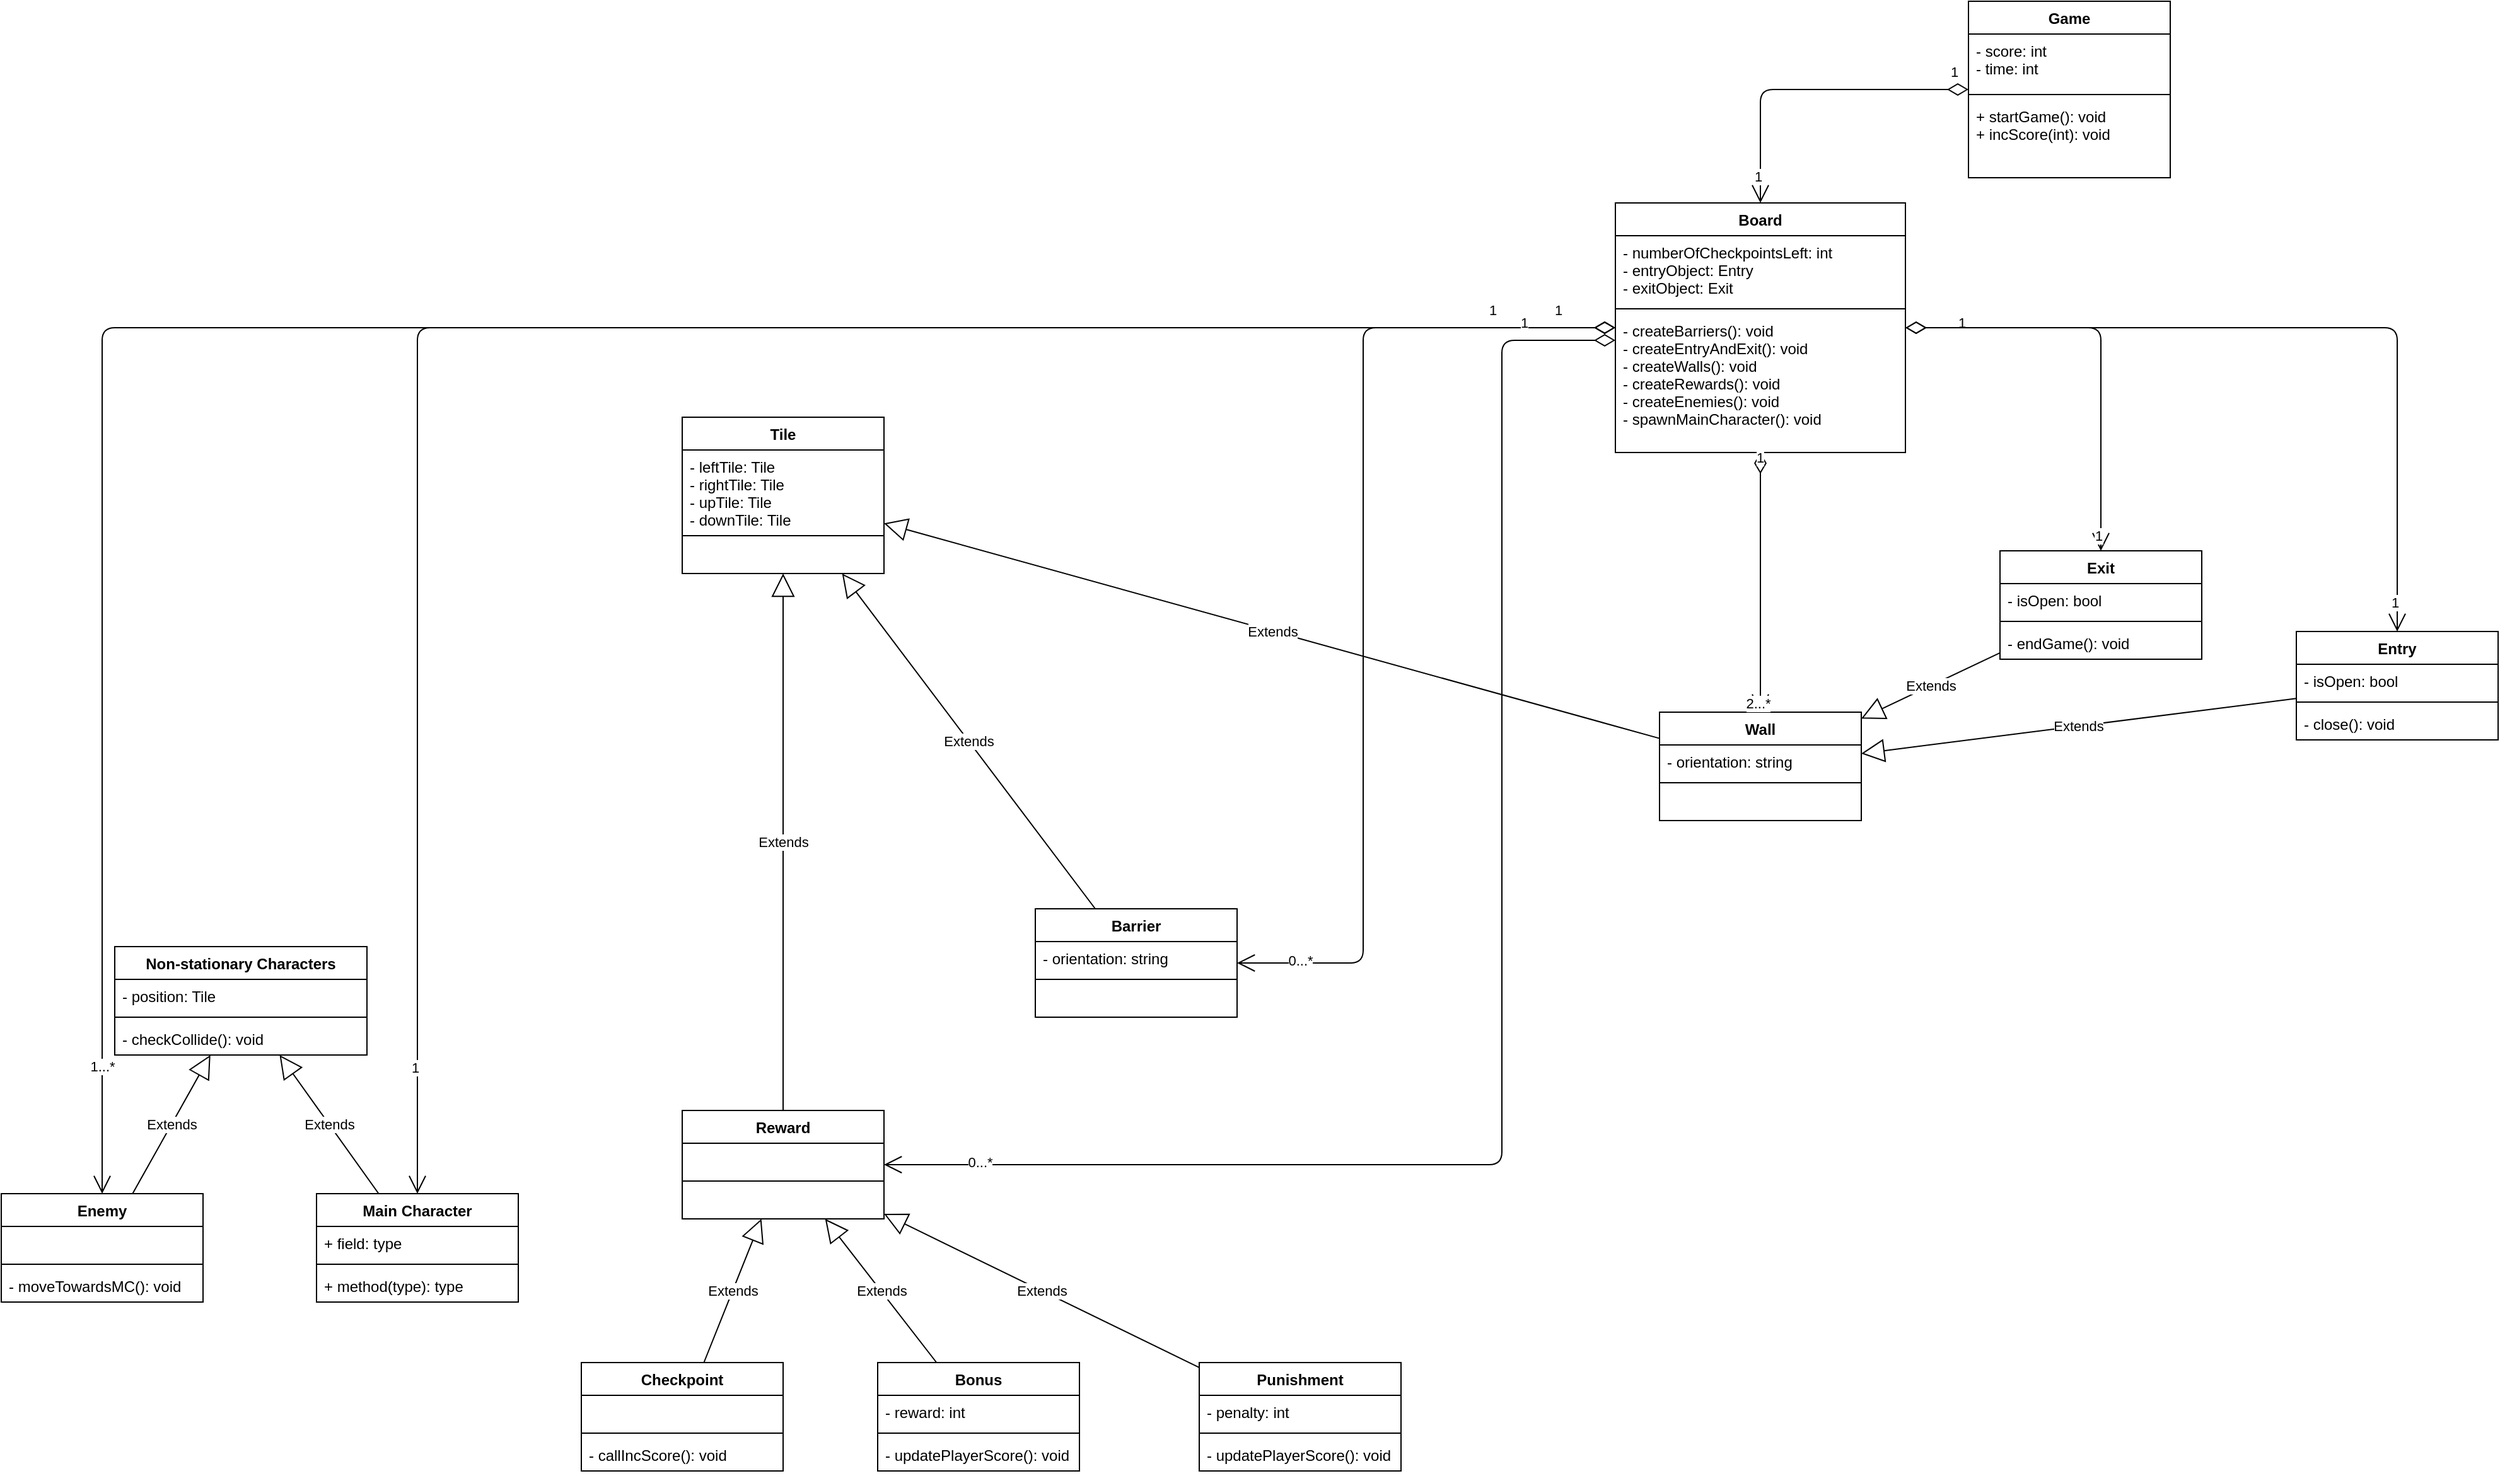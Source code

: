 <mxfile version="14.4.2" type="device"><diagram id="qZMAdkpkhDPSsJjyI_fd" name="Page-1"><mxGraphModel dx="3373" dy="2008" grid="1" gridSize="10" guides="1" tooltips="1" connect="1" arrows="1" fold="1" page="1" pageScale="1" pageWidth="850" pageHeight="1100" math="0" shadow="0"><root><mxCell id="0"/><mxCell id="1" parent="0"/><mxCell id="kXLMldslraHWxzNUJLnR-3" value="Board" style="swimlane;fontStyle=1;align=center;verticalAlign=top;childLayout=stackLayout;horizontal=1;startSize=26;horizontalStack=0;resizeParent=1;resizeParentMax=0;resizeLast=0;collapsible=1;marginBottom=0;" parent="1" vertex="1"><mxGeometry x="120" y="60" width="230" height="198" as="geometry"><mxRectangle x="30" y="280" width="70" height="26" as="alternateBounds"/></mxGeometry></mxCell><mxCell id="kXLMldslraHWxzNUJLnR-4" value="- numberOfCheckpointsLeft: int&#10;- entryObject: Entry&#10;- exitObject: Exit" style="text;strokeColor=none;fillColor=none;align=left;verticalAlign=top;spacingLeft=4;spacingRight=4;overflow=hidden;rotatable=0;points=[[0,0.5],[1,0.5]];portConstraint=eastwest;" parent="kXLMldslraHWxzNUJLnR-3" vertex="1"><mxGeometry y="26" width="230" height="54" as="geometry"/></mxCell><mxCell id="kXLMldslraHWxzNUJLnR-5" value="" style="line;strokeWidth=1;fillColor=none;align=left;verticalAlign=middle;spacingTop=-1;spacingLeft=3;spacingRight=3;rotatable=0;labelPosition=right;points=[];portConstraint=eastwest;" parent="kXLMldslraHWxzNUJLnR-3" vertex="1"><mxGeometry y="80" width="230" height="8" as="geometry"/></mxCell><mxCell id="kXLMldslraHWxzNUJLnR-6" value="- createBarriers(): void&#10;- createEntryAndExit(): void&#10;- createWalls(): void&#10;- createRewards(): void&#10;- createEnemies(): void&#10;- spawnMainCharacter(): void&#10;" style="text;strokeColor=none;fillColor=none;align=left;verticalAlign=top;spacingLeft=4;spacingRight=4;overflow=hidden;rotatable=0;points=[[0,0.5],[1,0.5]];portConstraint=eastwest;" parent="kXLMldslraHWxzNUJLnR-3" vertex="1"><mxGeometry y="88" width="230" height="110" as="geometry"/></mxCell><mxCell id="kXLMldslraHWxzNUJLnR-7" value="Game" style="swimlane;fontStyle=1;align=center;verticalAlign=top;childLayout=stackLayout;horizontal=1;startSize=26;horizontalStack=0;resizeParent=1;resizeParentMax=0;resizeLast=0;collapsible=1;marginBottom=0;" parent="1" vertex="1"><mxGeometry x="400" y="-100" width="160" height="140" as="geometry"/></mxCell><mxCell id="kXLMldslraHWxzNUJLnR-8" value="- score: int&#10;- time: int" style="text;strokeColor=none;fillColor=none;align=left;verticalAlign=top;spacingLeft=4;spacingRight=4;overflow=hidden;rotatable=0;points=[[0,0.5],[1,0.5]];portConstraint=eastwest;" parent="kXLMldslraHWxzNUJLnR-7" vertex="1"><mxGeometry y="26" width="160" height="44" as="geometry"/></mxCell><mxCell id="kXLMldslraHWxzNUJLnR-9" value="" style="line;strokeWidth=1;fillColor=none;align=left;verticalAlign=middle;spacingTop=-1;spacingLeft=3;spacingRight=3;rotatable=0;labelPosition=right;points=[];portConstraint=eastwest;" parent="kXLMldslraHWxzNUJLnR-7" vertex="1"><mxGeometry y="70" width="160" height="8" as="geometry"/></mxCell><mxCell id="kXLMldslraHWxzNUJLnR-10" value="+ startGame(): void&#10;+ incScore(int): void" style="text;strokeColor=none;fillColor=none;align=left;verticalAlign=top;spacingLeft=4;spacingRight=4;overflow=hidden;rotatable=0;points=[[0,0.5],[1,0.5]];portConstraint=eastwest;" parent="kXLMldslraHWxzNUJLnR-7" vertex="1"><mxGeometry y="78" width="160" height="62" as="geometry"/></mxCell><mxCell id="kXLMldslraHWxzNUJLnR-11" value="1" style="endArrow=open;html=1;endSize=12;startArrow=diamondThin;startSize=14;startFill=0;edgeStyle=orthogonalEdgeStyle;align=left;verticalAlign=bottom;" parent="1" source="kXLMldslraHWxzNUJLnR-7" target="kXLMldslraHWxzNUJLnR-3" edge="1"><mxGeometry x="-0.875" y="-5" relative="1" as="geometry"><mxPoint x="400" y="250" as="sourcePoint"/><mxPoint x="560" y="250" as="targetPoint"/><mxPoint as="offset"/></mxGeometry></mxCell><mxCell id="kXLMldslraHWxzNUJLnR-42" value="1" style="edgeLabel;html=1;align=center;verticalAlign=middle;resizable=0;points=[];" parent="kXLMldslraHWxzNUJLnR-11" vertex="1" connectable="0"><mxGeometry x="0.837" y="-2" relative="1" as="geometry"><mxPoint as="offset"/></mxGeometry></mxCell><mxCell id="kXLMldslraHWxzNUJLnR-12" value="Tile" style="swimlane;fontStyle=1;align=center;verticalAlign=top;childLayout=stackLayout;horizontal=1;startSize=26;horizontalStack=0;resizeParent=1;resizeParentMax=0;resizeLast=0;collapsible=1;marginBottom=0;" parent="1" vertex="1"><mxGeometry x="-620" y="230" width="160" height="124" as="geometry"/></mxCell><mxCell id="kXLMldslraHWxzNUJLnR-13" value="- leftTile: Tile&#10;- rightTile: Tile&#10;- upTile: Tile&#10;- downTile: Tile" style="text;strokeColor=none;fillColor=none;align=left;verticalAlign=top;spacingLeft=4;spacingRight=4;overflow=hidden;rotatable=0;points=[[0,0.5],[1,0.5]];portConstraint=eastwest;" parent="kXLMldslraHWxzNUJLnR-12" vertex="1"><mxGeometry y="26" width="160" height="64" as="geometry"/></mxCell><mxCell id="kXLMldslraHWxzNUJLnR-14" value="" style="line;strokeWidth=1;fillColor=none;align=left;verticalAlign=middle;spacingTop=-1;spacingLeft=3;spacingRight=3;rotatable=0;labelPosition=right;points=[];portConstraint=eastwest;" parent="kXLMldslraHWxzNUJLnR-12" vertex="1"><mxGeometry y="90" width="160" height="8" as="geometry"/></mxCell><mxCell id="kXLMldslraHWxzNUJLnR-15" value=" " style="text;strokeColor=none;fillColor=none;align=left;verticalAlign=top;spacingLeft=4;spacingRight=4;overflow=hidden;rotatable=0;points=[[0,0.5],[1,0.5]];portConstraint=eastwest;" parent="kXLMldslraHWxzNUJLnR-12" vertex="1"><mxGeometry y="98" width="160" height="26" as="geometry"/></mxCell><mxCell id="kXLMldslraHWxzNUJLnR-16" value="Barrier" style="swimlane;fontStyle=1;align=center;verticalAlign=top;childLayout=stackLayout;horizontal=1;startSize=26;horizontalStack=0;resizeParent=1;resizeParentMax=0;resizeLast=0;collapsible=1;marginBottom=0;" parent="1" vertex="1"><mxGeometry x="-340" y="620" width="160" height="86" as="geometry"/></mxCell><mxCell id="kXLMldslraHWxzNUJLnR-17" value="- orientation: string" style="text;strokeColor=none;fillColor=none;align=left;verticalAlign=top;spacingLeft=4;spacingRight=4;overflow=hidden;rotatable=0;points=[[0,0.5],[1,0.5]];portConstraint=eastwest;" parent="kXLMldslraHWxzNUJLnR-16" vertex="1"><mxGeometry y="26" width="160" height="26" as="geometry"/></mxCell><mxCell id="kXLMldslraHWxzNUJLnR-18" value="" style="line;strokeWidth=1;fillColor=none;align=left;verticalAlign=middle;spacingTop=-1;spacingLeft=3;spacingRight=3;rotatable=0;labelPosition=right;points=[];portConstraint=eastwest;" parent="kXLMldslraHWxzNUJLnR-16" vertex="1"><mxGeometry y="52" width="160" height="8" as="geometry"/></mxCell><mxCell id="kXLMldslraHWxzNUJLnR-19" value=" " style="text;strokeColor=none;fillColor=none;align=left;verticalAlign=top;spacingLeft=4;spacingRight=4;overflow=hidden;rotatable=0;points=[[0,0.5],[1,0.5]];portConstraint=eastwest;" parent="kXLMldslraHWxzNUJLnR-16" vertex="1"><mxGeometry y="60" width="160" height="26" as="geometry"/></mxCell><mxCell id="kXLMldslraHWxzNUJLnR-20" value="Wall" style="swimlane;fontStyle=1;align=center;verticalAlign=top;childLayout=stackLayout;horizontal=1;startSize=26;horizontalStack=0;resizeParent=1;resizeParentMax=0;resizeLast=0;collapsible=1;marginBottom=0;" parent="1" vertex="1"><mxGeometry x="155" y="464" width="160" height="86" as="geometry"/></mxCell><mxCell id="kXLMldslraHWxzNUJLnR-21" value="- orientation: string" style="text;strokeColor=none;fillColor=none;align=left;verticalAlign=top;spacingLeft=4;spacingRight=4;overflow=hidden;rotatable=0;points=[[0,0.5],[1,0.5]];portConstraint=eastwest;" parent="kXLMldslraHWxzNUJLnR-20" vertex="1"><mxGeometry y="26" width="160" height="26" as="geometry"/></mxCell><mxCell id="kXLMldslraHWxzNUJLnR-22" value="" style="line;strokeWidth=1;fillColor=none;align=left;verticalAlign=middle;spacingTop=-1;spacingLeft=3;spacingRight=3;rotatable=0;labelPosition=right;points=[];portConstraint=eastwest;" parent="kXLMldslraHWxzNUJLnR-20" vertex="1"><mxGeometry y="52" width="160" height="8" as="geometry"/></mxCell><mxCell id="kXLMldslraHWxzNUJLnR-23" value=" " style="text;strokeColor=none;fillColor=none;align=left;verticalAlign=top;spacingLeft=4;spacingRight=4;overflow=hidden;rotatable=0;points=[[0,0.5],[1,0.5]];portConstraint=eastwest;" parent="kXLMldslraHWxzNUJLnR-20" vertex="1"><mxGeometry y="60" width="160" height="26" as="geometry"/></mxCell><mxCell id="kXLMldslraHWxzNUJLnR-24" value="Entry" style="swimlane;fontStyle=1;align=center;verticalAlign=top;childLayout=stackLayout;horizontal=1;startSize=26;horizontalStack=0;resizeParent=1;resizeParentMax=0;resizeLast=0;collapsible=1;marginBottom=0;" parent="1" vertex="1"><mxGeometry x="660" y="400" width="160" height="86" as="geometry"/></mxCell><mxCell id="kXLMldslraHWxzNUJLnR-25" value="- isOpen: bool" style="text;strokeColor=none;fillColor=none;align=left;verticalAlign=top;spacingLeft=4;spacingRight=4;overflow=hidden;rotatable=0;points=[[0,0.5],[1,0.5]];portConstraint=eastwest;" parent="kXLMldslraHWxzNUJLnR-24" vertex="1"><mxGeometry y="26" width="160" height="26" as="geometry"/></mxCell><mxCell id="kXLMldslraHWxzNUJLnR-26" value="" style="line;strokeWidth=1;fillColor=none;align=left;verticalAlign=middle;spacingTop=-1;spacingLeft=3;spacingRight=3;rotatable=0;labelPosition=right;points=[];portConstraint=eastwest;" parent="kXLMldslraHWxzNUJLnR-24" vertex="1"><mxGeometry y="52" width="160" height="8" as="geometry"/></mxCell><mxCell id="kXLMldslraHWxzNUJLnR-27" value="- close(): void" style="text;strokeColor=none;fillColor=none;align=left;verticalAlign=top;spacingLeft=4;spacingRight=4;overflow=hidden;rotatable=0;points=[[0,0.5],[1,0.5]];portConstraint=eastwest;" parent="kXLMldslraHWxzNUJLnR-24" vertex="1"><mxGeometry y="60" width="160" height="26" as="geometry"/></mxCell><mxCell id="kXLMldslraHWxzNUJLnR-28" value="Exit" style="swimlane;fontStyle=1;align=center;verticalAlign=top;childLayout=stackLayout;horizontal=1;startSize=26;horizontalStack=0;resizeParent=1;resizeParentMax=0;resizeLast=0;collapsible=1;marginBottom=0;" parent="1" vertex="1"><mxGeometry x="425" y="336" width="160" height="86" as="geometry"/></mxCell><mxCell id="kXLMldslraHWxzNUJLnR-29" value="- isOpen: bool" style="text;strokeColor=none;fillColor=none;align=left;verticalAlign=top;spacingLeft=4;spacingRight=4;overflow=hidden;rotatable=0;points=[[0,0.5],[1,0.5]];portConstraint=eastwest;" parent="kXLMldslraHWxzNUJLnR-28" vertex="1"><mxGeometry y="26" width="160" height="26" as="geometry"/></mxCell><mxCell id="kXLMldslraHWxzNUJLnR-30" value="" style="line;strokeWidth=1;fillColor=none;align=left;verticalAlign=middle;spacingTop=-1;spacingLeft=3;spacingRight=3;rotatable=0;labelPosition=right;points=[];portConstraint=eastwest;" parent="kXLMldslraHWxzNUJLnR-28" vertex="1"><mxGeometry y="52" width="160" height="8" as="geometry"/></mxCell><mxCell id="kXLMldslraHWxzNUJLnR-31" value="- endGame(): void" style="text;strokeColor=none;fillColor=none;align=left;verticalAlign=top;spacingLeft=4;spacingRight=4;overflow=hidden;rotatable=0;points=[[0,0.5],[1,0.5]];portConstraint=eastwest;" parent="kXLMldslraHWxzNUJLnR-28" vertex="1"><mxGeometry y="60" width="160" height="26" as="geometry"/></mxCell><mxCell id="kXLMldslraHWxzNUJLnR-32" value="Extends" style="endArrow=block;endSize=16;endFill=0;html=1;" parent="1" source="kXLMldslraHWxzNUJLnR-24" target="kXLMldslraHWxzNUJLnR-20" edge="1"><mxGeometry width="160" relative="1" as="geometry"><mxPoint x="650" y="350" as="sourcePoint"/><mxPoint x="810" y="350" as="targetPoint"/></mxGeometry></mxCell><mxCell id="kXLMldslraHWxzNUJLnR-33" value="Extends" style="endArrow=block;endSize=16;endFill=0;html=1;" parent="1" source="kXLMldslraHWxzNUJLnR-28" target="kXLMldslraHWxzNUJLnR-20" edge="1"><mxGeometry width="160" relative="1" as="geometry"><mxPoint x="930" y="423.571" as="sourcePoint"/><mxPoint x="740" y="472.429" as="targetPoint"/></mxGeometry></mxCell><mxCell id="kXLMldslraHWxzNUJLnR-35" value="Extends" style="endArrow=block;endSize=16;endFill=0;html=1;" parent="1" source="kXLMldslraHWxzNUJLnR-20" target="kXLMldslraHWxzNUJLnR-12" edge="1"><mxGeometry width="160" relative="1" as="geometry"><mxPoint x="635" y="643.571" as="sourcePoint"/><mxPoint x="445" y="692.429" as="targetPoint"/></mxGeometry></mxCell><mxCell id="kXLMldslraHWxzNUJLnR-36" value="Extends" style="endArrow=block;endSize=16;endFill=0;html=1;" parent="1" source="kXLMldslraHWxzNUJLnR-16" target="kXLMldslraHWxzNUJLnR-12" edge="1"><mxGeometry width="160" relative="1" as="geometry"><mxPoint x="322" y="670" as="sourcePoint"/><mxPoint x="278" y="626" as="targetPoint"/></mxGeometry></mxCell><mxCell id="kXLMldslraHWxzNUJLnR-37" value="1" style="endArrow=open;html=1;endSize=12;startArrow=diamondThin;startSize=14;startFill=0;edgeStyle=orthogonalEdgeStyle;align=left;verticalAlign=bottom;" parent="1" source="kXLMldslraHWxzNUJLnR-3" target="kXLMldslraHWxzNUJLnR-20" edge="1"><mxGeometry x="-0.875" y="-5" relative="1" as="geometry"><mxPoint x="630" y="258" as="sourcePoint"/><mxPoint x="360" y="258" as="targetPoint"/><mxPoint as="offset"/></mxGeometry></mxCell><mxCell id="kXLMldslraHWxzNUJLnR-43" value="2...*" style="edgeLabel;html=1;align=center;verticalAlign=middle;resizable=0;points=[];" parent="kXLMldslraHWxzNUJLnR-37" vertex="1" connectable="0"><mxGeometry x="0.927" y="-2" relative="1" as="geometry"><mxPoint as="offset"/></mxGeometry></mxCell><mxCell id="kXLMldslraHWxzNUJLnR-38" value="1" style="endArrow=open;html=1;endSize=12;startArrow=diamondThin;startSize=14;startFill=0;edgeStyle=orthogonalEdgeStyle;align=left;verticalAlign=bottom;" parent="1" source="kXLMldslraHWxzNUJLnR-3" target="kXLMldslraHWxzNUJLnR-16" edge="1"><mxGeometry x="-0.875" y="-5" relative="1" as="geometry"><mxPoint x="640" y="179" as="sourcePoint"/><mxPoint x="370" y="179" as="targetPoint"/><mxPoint as="offset"/><Array as="points"><mxPoint x="-80" y="159"/><mxPoint x="-80" y="663"/></Array></mxGeometry></mxCell><mxCell id="kXLMldslraHWxzNUJLnR-41" value="0...*" style="edgeLabel;html=1;align=center;verticalAlign=middle;resizable=0;points=[];" parent="kXLMldslraHWxzNUJLnR-38" vertex="1" connectable="0"><mxGeometry x="0.877" y="-2" relative="1" as="geometry"><mxPoint as="offset"/></mxGeometry></mxCell><mxCell id="kXLMldslraHWxzNUJLnR-44" value="1" style="endArrow=open;html=1;endSize=12;startArrow=diamondThin;startSize=14;startFill=0;edgeStyle=orthogonalEdgeStyle;align=left;verticalAlign=bottom;" parent="1" source="kXLMldslraHWxzNUJLnR-3" target="kXLMldslraHWxzNUJLnR-24" edge="1"><mxGeometry x="-0.875" y="-5" relative="1" as="geometry"><mxPoint x="460" y="60.0" as="sourcePoint"/><mxPoint x="760" y="341" as="targetPoint"/><mxPoint as="offset"/></mxGeometry></mxCell><mxCell id="kXLMldslraHWxzNUJLnR-45" value="1" style="edgeLabel;html=1;align=center;verticalAlign=middle;resizable=0;points=[];" parent="kXLMldslraHWxzNUJLnR-44" vertex="1" connectable="0"><mxGeometry x="0.927" y="-2" relative="1" as="geometry"><mxPoint as="offset"/></mxGeometry></mxCell><mxCell id="kXLMldslraHWxzNUJLnR-46" value="" style="endArrow=open;html=1;endSize=12;startArrow=diamondThin;startSize=14;startFill=0;edgeStyle=orthogonalEdgeStyle;align=left;verticalAlign=bottom;" parent="1" source="kXLMldslraHWxzNUJLnR-3" target="kXLMldslraHWxzNUJLnR-28" edge="1"><mxGeometry x="-0.875" y="-5" relative="1" as="geometry"><mxPoint x="470" y="70.0" as="sourcePoint"/><mxPoint x="770" y="351" as="targetPoint"/><mxPoint as="offset"/></mxGeometry></mxCell><mxCell id="kXLMldslraHWxzNUJLnR-47" value="1" style="edgeLabel;html=1;align=center;verticalAlign=middle;resizable=0;points=[];" parent="kXLMldslraHWxzNUJLnR-46" vertex="1" connectable="0"><mxGeometry x="0.927" y="-2" relative="1" as="geometry"><mxPoint as="offset"/></mxGeometry></mxCell><mxCell id="kXLMldslraHWxzNUJLnR-48" value="Reward" style="swimlane;fontStyle=1;align=center;verticalAlign=top;childLayout=stackLayout;horizontal=1;startSize=26;horizontalStack=0;resizeParent=1;resizeParentMax=0;resizeLast=0;collapsible=1;marginBottom=0;" parent="1" vertex="1"><mxGeometry x="-620" y="780" width="160" height="86" as="geometry"/></mxCell><mxCell id="kXLMldslraHWxzNUJLnR-49" value=" " style="text;strokeColor=none;fillColor=none;align=left;verticalAlign=top;spacingLeft=4;spacingRight=4;overflow=hidden;rotatable=0;points=[[0,0.5],[1,0.5]];portConstraint=eastwest;" parent="kXLMldslraHWxzNUJLnR-48" vertex="1"><mxGeometry y="26" width="160" height="26" as="geometry"/></mxCell><mxCell id="kXLMldslraHWxzNUJLnR-50" value="" style="line;strokeWidth=1;fillColor=none;align=left;verticalAlign=middle;spacingTop=-1;spacingLeft=3;spacingRight=3;rotatable=0;labelPosition=right;points=[];portConstraint=eastwest;" parent="kXLMldslraHWxzNUJLnR-48" vertex="1"><mxGeometry y="52" width="160" height="8" as="geometry"/></mxCell><mxCell id="kXLMldslraHWxzNUJLnR-51" value=" " style="text;strokeColor=none;fillColor=none;align=left;verticalAlign=top;spacingLeft=4;spacingRight=4;overflow=hidden;rotatable=0;points=[[0,0.5],[1,0.5]];portConstraint=eastwest;" parent="kXLMldslraHWxzNUJLnR-48" vertex="1"><mxGeometry y="60" width="160" height="26" as="geometry"/></mxCell><mxCell id="kXLMldslraHWxzNUJLnR-52" value="Bonus" style="swimlane;fontStyle=1;align=center;verticalAlign=top;childLayout=stackLayout;horizontal=1;startSize=26;horizontalStack=0;resizeParent=1;resizeParentMax=0;resizeLast=0;collapsible=1;marginBottom=0;" parent="1" vertex="1"><mxGeometry x="-465" y="980" width="160" height="86" as="geometry"/></mxCell><mxCell id="kXLMldslraHWxzNUJLnR-53" value="- reward: int" style="text;strokeColor=none;fillColor=none;align=left;verticalAlign=top;spacingLeft=4;spacingRight=4;overflow=hidden;rotatable=0;points=[[0,0.5],[1,0.5]];portConstraint=eastwest;" parent="kXLMldslraHWxzNUJLnR-52" vertex="1"><mxGeometry y="26" width="160" height="26" as="geometry"/></mxCell><mxCell id="kXLMldslraHWxzNUJLnR-54" value="" style="line;strokeWidth=1;fillColor=none;align=left;verticalAlign=middle;spacingTop=-1;spacingLeft=3;spacingRight=3;rotatable=0;labelPosition=right;points=[];portConstraint=eastwest;" parent="kXLMldslraHWxzNUJLnR-52" vertex="1"><mxGeometry y="52" width="160" height="8" as="geometry"/></mxCell><mxCell id="kXLMldslraHWxzNUJLnR-55" value="- updatePlayerScore(): void" style="text;strokeColor=none;fillColor=none;align=left;verticalAlign=top;spacingLeft=4;spacingRight=4;overflow=hidden;rotatable=0;points=[[0,0.5],[1,0.5]];portConstraint=eastwest;" parent="kXLMldslraHWxzNUJLnR-52" vertex="1"><mxGeometry y="60" width="160" height="26" as="geometry"/></mxCell><mxCell id="kXLMldslraHWxzNUJLnR-56" value="Punishment" style="swimlane;fontStyle=1;align=center;verticalAlign=top;childLayout=stackLayout;horizontal=1;startSize=26;horizontalStack=0;resizeParent=1;resizeParentMax=0;resizeLast=0;collapsible=1;marginBottom=0;" parent="1" vertex="1"><mxGeometry x="-210" y="980" width="160" height="86" as="geometry"/></mxCell><mxCell id="kXLMldslraHWxzNUJLnR-57" value="- penalty: int" style="text;strokeColor=none;fillColor=none;align=left;verticalAlign=top;spacingLeft=4;spacingRight=4;overflow=hidden;rotatable=0;points=[[0,0.5],[1,0.5]];portConstraint=eastwest;" parent="kXLMldslraHWxzNUJLnR-56" vertex="1"><mxGeometry y="26" width="160" height="26" as="geometry"/></mxCell><mxCell id="kXLMldslraHWxzNUJLnR-58" value="" style="line;strokeWidth=1;fillColor=none;align=left;verticalAlign=middle;spacingTop=-1;spacingLeft=3;spacingRight=3;rotatable=0;labelPosition=right;points=[];portConstraint=eastwest;" parent="kXLMldslraHWxzNUJLnR-56" vertex="1"><mxGeometry y="52" width="160" height="8" as="geometry"/></mxCell><mxCell id="kXLMldslraHWxzNUJLnR-59" value="- updatePlayerScore(): void" style="text;strokeColor=none;fillColor=none;align=left;verticalAlign=top;spacingLeft=4;spacingRight=4;overflow=hidden;rotatable=0;points=[[0,0.5],[1,0.5]];portConstraint=eastwest;" parent="kXLMldslraHWxzNUJLnR-56" vertex="1"><mxGeometry y="60" width="160" height="26" as="geometry"/></mxCell><mxCell id="kXLMldslraHWxzNUJLnR-60" value="Checkpoint" style="swimlane;fontStyle=1;align=center;verticalAlign=top;childLayout=stackLayout;horizontal=1;startSize=26;horizontalStack=0;resizeParent=1;resizeParentMax=0;resizeLast=0;collapsible=1;marginBottom=0;" parent="1" vertex="1"><mxGeometry x="-700" y="980" width="160" height="86" as="geometry"/></mxCell><mxCell id="kXLMldslraHWxzNUJLnR-61" value=" " style="text;strokeColor=none;fillColor=none;align=left;verticalAlign=top;spacingLeft=4;spacingRight=4;overflow=hidden;rotatable=0;points=[[0,0.5],[1,0.5]];portConstraint=eastwest;" parent="kXLMldslraHWxzNUJLnR-60" vertex="1"><mxGeometry y="26" width="160" height="26" as="geometry"/></mxCell><mxCell id="kXLMldslraHWxzNUJLnR-62" value="" style="line;strokeWidth=1;fillColor=none;align=left;verticalAlign=middle;spacingTop=-1;spacingLeft=3;spacingRight=3;rotatable=0;labelPosition=right;points=[];portConstraint=eastwest;" parent="kXLMldslraHWxzNUJLnR-60" vertex="1"><mxGeometry y="52" width="160" height="8" as="geometry"/></mxCell><mxCell id="kXLMldslraHWxzNUJLnR-63" value="- callIncScore(): void" style="text;strokeColor=none;fillColor=none;align=left;verticalAlign=top;spacingLeft=4;spacingRight=4;overflow=hidden;rotatable=0;points=[[0,0.5],[1,0.5]];portConstraint=eastwest;" parent="kXLMldslraHWxzNUJLnR-60" vertex="1"><mxGeometry y="60" width="160" height="26" as="geometry"/></mxCell><mxCell id="kXLMldslraHWxzNUJLnR-64" value="Non-stationary Characters" style="swimlane;fontStyle=1;align=center;verticalAlign=top;childLayout=stackLayout;horizontal=1;startSize=26;horizontalStack=0;resizeParent=1;resizeParentMax=0;resizeLast=0;collapsible=1;marginBottom=0;" parent="1" vertex="1"><mxGeometry x="-1070" y="650" width="200" height="86" as="geometry"/></mxCell><mxCell id="kXLMldslraHWxzNUJLnR-65" value="- position: Tile" style="text;strokeColor=none;fillColor=none;align=left;verticalAlign=top;spacingLeft=4;spacingRight=4;overflow=hidden;rotatable=0;points=[[0,0.5],[1,0.5]];portConstraint=eastwest;" parent="kXLMldslraHWxzNUJLnR-64" vertex="1"><mxGeometry y="26" width="200" height="26" as="geometry"/></mxCell><mxCell id="kXLMldslraHWxzNUJLnR-66" value="" style="line;strokeWidth=1;fillColor=none;align=left;verticalAlign=middle;spacingTop=-1;spacingLeft=3;spacingRight=3;rotatable=0;labelPosition=right;points=[];portConstraint=eastwest;" parent="kXLMldslraHWxzNUJLnR-64" vertex="1"><mxGeometry y="52" width="200" height="8" as="geometry"/></mxCell><mxCell id="kXLMldslraHWxzNUJLnR-67" value="- checkCollide(): void" style="text;strokeColor=none;fillColor=none;align=left;verticalAlign=top;spacingLeft=4;spacingRight=4;overflow=hidden;rotatable=0;points=[[0,0.5],[1,0.5]];portConstraint=eastwest;" parent="kXLMldslraHWxzNUJLnR-64" vertex="1"><mxGeometry y="60" width="200" height="26" as="geometry"/></mxCell><mxCell id="kXLMldslraHWxzNUJLnR-73" value="Enemy" style="swimlane;fontStyle=1;align=center;verticalAlign=top;childLayout=stackLayout;horizontal=1;startSize=26;horizontalStack=0;resizeParent=1;resizeParentMax=0;resizeLast=0;collapsible=1;marginBottom=0;" parent="1" vertex="1"><mxGeometry x="-1160" y="846" width="160" height="86" as="geometry"/></mxCell><mxCell id="kXLMldslraHWxzNUJLnR-74" value=" " style="text;strokeColor=none;fillColor=none;align=left;verticalAlign=top;spacingLeft=4;spacingRight=4;overflow=hidden;rotatable=0;points=[[0,0.5],[1,0.5]];portConstraint=eastwest;" parent="kXLMldslraHWxzNUJLnR-73" vertex="1"><mxGeometry y="26" width="160" height="26" as="geometry"/></mxCell><mxCell id="kXLMldslraHWxzNUJLnR-75" value="" style="line;strokeWidth=1;fillColor=none;align=left;verticalAlign=middle;spacingTop=-1;spacingLeft=3;spacingRight=3;rotatable=0;labelPosition=right;points=[];portConstraint=eastwest;" parent="kXLMldslraHWxzNUJLnR-73" vertex="1"><mxGeometry y="52" width="160" height="8" as="geometry"/></mxCell><mxCell id="kXLMldslraHWxzNUJLnR-76" value="- moveTowardsMC(): void" style="text;strokeColor=none;fillColor=none;align=left;verticalAlign=top;spacingLeft=4;spacingRight=4;overflow=hidden;rotatable=0;points=[[0,0.5],[1,0.5]];portConstraint=eastwest;" parent="kXLMldslraHWxzNUJLnR-73" vertex="1"><mxGeometry y="60" width="160" height="26" as="geometry"/></mxCell><mxCell id="kXLMldslraHWxzNUJLnR-77" value="Main Character" style="swimlane;fontStyle=1;align=center;verticalAlign=top;childLayout=stackLayout;horizontal=1;startSize=26;horizontalStack=0;resizeParent=1;resizeParentMax=0;resizeLast=0;collapsible=1;marginBottom=0;" parent="1" vertex="1"><mxGeometry x="-910" y="846" width="160" height="86" as="geometry"/></mxCell><mxCell id="kXLMldslraHWxzNUJLnR-78" value="+ field: type" style="text;strokeColor=none;fillColor=none;align=left;verticalAlign=top;spacingLeft=4;spacingRight=4;overflow=hidden;rotatable=0;points=[[0,0.5],[1,0.5]];portConstraint=eastwest;" parent="kXLMldslraHWxzNUJLnR-77" vertex="1"><mxGeometry y="26" width="160" height="26" as="geometry"/></mxCell><mxCell id="kXLMldslraHWxzNUJLnR-79" value="" style="line;strokeWidth=1;fillColor=none;align=left;verticalAlign=middle;spacingTop=-1;spacingLeft=3;spacingRight=3;rotatable=0;labelPosition=right;points=[];portConstraint=eastwest;" parent="kXLMldslraHWxzNUJLnR-77" vertex="1"><mxGeometry y="52" width="160" height="8" as="geometry"/></mxCell><mxCell id="kXLMldslraHWxzNUJLnR-80" value="+ method(type): type" style="text;strokeColor=none;fillColor=none;align=left;verticalAlign=top;spacingLeft=4;spacingRight=4;overflow=hidden;rotatable=0;points=[[0,0.5],[1,0.5]];portConstraint=eastwest;" parent="kXLMldslraHWxzNUJLnR-77" vertex="1"><mxGeometry y="60" width="160" height="26" as="geometry"/></mxCell><mxCell id="kXLMldslraHWxzNUJLnR-81" value="Extends" style="endArrow=block;endSize=16;endFill=0;html=1;" parent="1" source="kXLMldslraHWxzNUJLnR-73" target="kXLMldslraHWxzNUJLnR-64" edge="1"><mxGeometry width="160" relative="1" as="geometry"><mxPoint x="-990" y="680" as="sourcePoint"/><mxPoint x="-830" y="680" as="targetPoint"/></mxGeometry></mxCell><mxCell id="kXLMldslraHWxzNUJLnR-82" value="Extends" style="endArrow=block;endSize=16;endFill=0;html=1;" parent="1" source="kXLMldslraHWxzNUJLnR-77" target="kXLMldslraHWxzNUJLnR-64" edge="1"><mxGeometry width="160" relative="1" as="geometry"><mxPoint x="-990" y="680" as="sourcePoint"/><mxPoint x="-830" y="680" as="targetPoint"/></mxGeometry></mxCell><mxCell id="kXLMldslraHWxzNUJLnR-83" value="Extends" style="endArrow=block;endSize=16;endFill=0;html=1;" parent="1" source="kXLMldslraHWxzNUJLnR-60" target="kXLMldslraHWxzNUJLnR-48" edge="1"><mxGeometry width="160" relative="1" as="geometry"><mxPoint x="-575.004" y="940" as="sourcePoint"/><mxPoint x="-653.576" y="830" as="targetPoint"/></mxGeometry></mxCell><mxCell id="kXLMldslraHWxzNUJLnR-84" value="Extends" style="endArrow=block;endSize=16;endFill=0;html=1;" parent="1" source="kXLMldslraHWxzNUJLnR-52" target="kXLMldslraHWxzNUJLnR-48" edge="1"><mxGeometry width="160" relative="1" as="geometry"><mxPoint x="-565.004" y="950" as="sourcePoint"/><mxPoint x="-643.576" y="840" as="targetPoint"/></mxGeometry></mxCell><mxCell id="kXLMldslraHWxzNUJLnR-85" value="Extends" style="endArrow=block;endSize=16;endFill=0;html=1;" parent="1" source="kXLMldslraHWxzNUJLnR-56" target="kXLMldslraHWxzNUJLnR-48" edge="1"><mxGeometry width="160" relative="1" as="geometry"><mxPoint x="-555.004" y="960" as="sourcePoint"/><mxPoint x="-633.576" y="850" as="targetPoint"/></mxGeometry></mxCell><mxCell id="kXLMldslraHWxzNUJLnR-86" value="Extends" style="endArrow=block;endSize=16;endFill=0;html=1;" parent="1" source="kXLMldslraHWxzNUJLnR-48" target="kXLMldslraHWxzNUJLnR-12" edge="1"><mxGeometry width="160" relative="1" as="geometry"><mxPoint x="-64.604" y="908" as="sourcePoint"/><mxPoint x="80.004" y="790" as="targetPoint"/></mxGeometry></mxCell><mxCell id="kXLMldslraHWxzNUJLnR-87" value="1" style="endArrow=open;html=1;endSize=12;startArrow=diamondThin;startSize=14;startFill=0;edgeStyle=orthogonalEdgeStyle;align=left;verticalAlign=bottom;" parent="1" source="kXLMldslraHWxzNUJLnR-3" target="kXLMldslraHWxzNUJLnR-77" edge="1"><mxGeometry x="-0.875" y="-5" relative="1" as="geometry"><mxPoint x="20" y="270" as="sourcePoint"/><mxPoint x="-100" y="672" as="targetPoint"/><mxPoint as="offset"/></mxGeometry></mxCell><mxCell id="kXLMldslraHWxzNUJLnR-88" value="1" style="edgeLabel;html=1;align=center;verticalAlign=middle;resizable=0;points=[];" parent="kXLMldslraHWxzNUJLnR-87" vertex="1" connectable="0"><mxGeometry x="0.877" y="-2" relative="1" as="geometry"><mxPoint as="offset"/></mxGeometry></mxCell><mxCell id="kXLMldslraHWxzNUJLnR-89" value="" style="endArrow=open;html=1;endSize=12;startArrow=diamondThin;startSize=14;startFill=0;edgeStyle=orthogonalEdgeStyle;align=left;verticalAlign=bottom;" parent="1" source="kXLMldslraHWxzNUJLnR-3" target="kXLMldslraHWxzNUJLnR-73" edge="1"><mxGeometry x="-0.89" y="-19" relative="1" as="geometry"><mxPoint x="-240" y="180" as="sourcePoint"/><mxPoint x="-450" y="867" as="targetPoint"/><mxPoint as="offset"/></mxGeometry></mxCell><mxCell id="kXLMldslraHWxzNUJLnR-90" value="1...*" style="edgeLabel;html=1;align=center;verticalAlign=middle;resizable=0;points=[];" parent="kXLMldslraHWxzNUJLnR-89" vertex="1" connectable="0"><mxGeometry x="0.877" y="-2" relative="1" as="geometry"><mxPoint x="1.97" y="14.38" as="offset"/></mxGeometry></mxCell><mxCell id="kXLMldslraHWxzNUJLnR-93" value="1" style="endArrow=open;html=1;endSize=12;startArrow=diamondThin;startSize=14;startFill=0;edgeStyle=orthogonalEdgeStyle;align=left;verticalAlign=bottom;" parent="1" source="kXLMldslraHWxzNUJLnR-3" target="kXLMldslraHWxzNUJLnR-48" edge="1"><mxGeometry x="-0.875" y="-5" relative="1" as="geometry"><mxPoint x="130" y="169" as="sourcePoint"/><mxPoint x="30" y="991" as="targetPoint"/><mxPoint as="offset"/><Array as="points"><mxPoint x="30" y="169"/></Array></mxGeometry></mxCell><mxCell id="kXLMldslraHWxzNUJLnR-94" value="0...*" style="edgeLabel;html=1;align=center;verticalAlign=middle;resizable=0;points=[];" parent="kXLMldslraHWxzNUJLnR-93" vertex="1" connectable="0"><mxGeometry x="0.877" y="-2" relative="1" as="geometry"><mxPoint as="offset"/></mxGeometry></mxCell></root></mxGraphModel></diagram></mxfile>